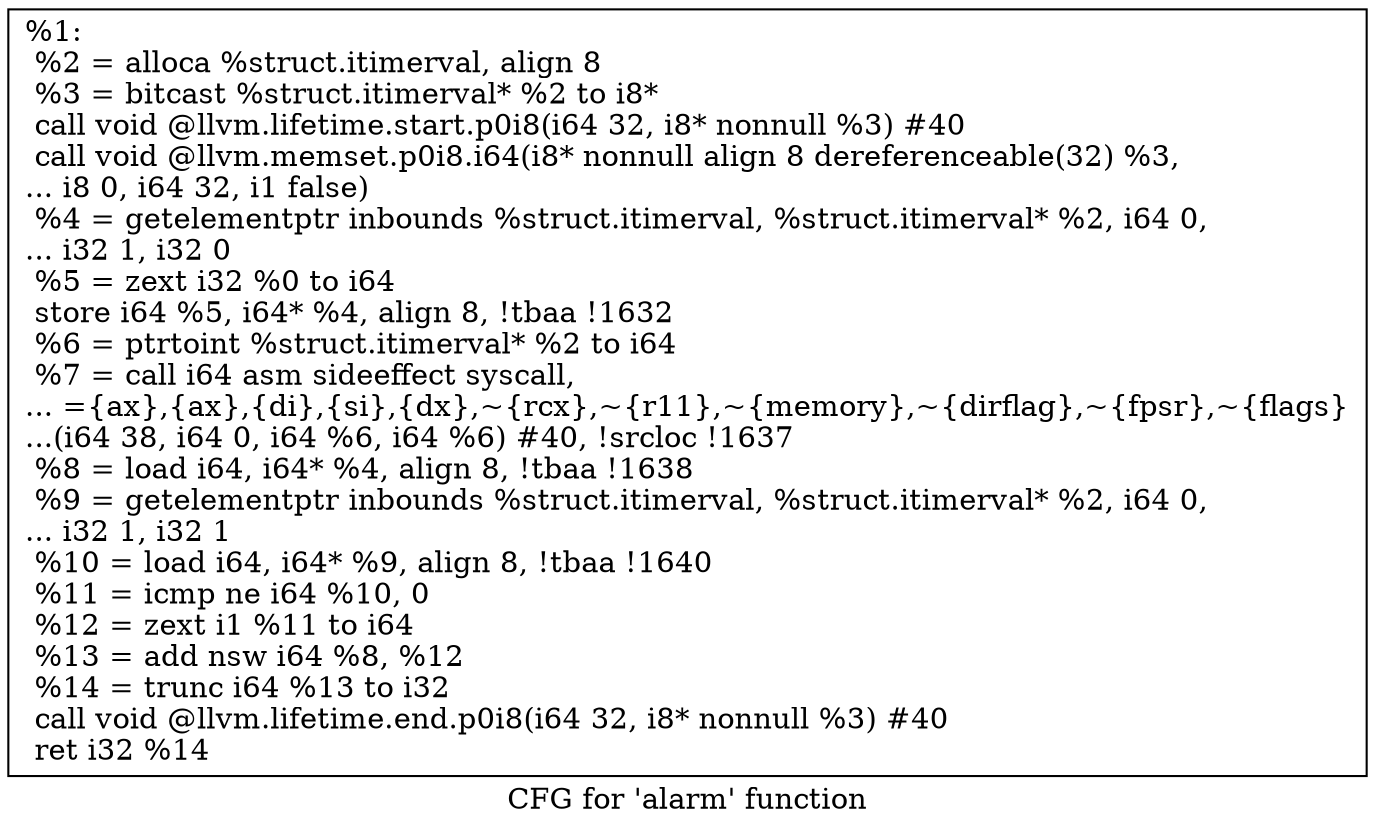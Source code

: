 digraph "CFG for 'alarm' function" {
	label="CFG for 'alarm' function";

	Node0x1c56ca0 [shape=record,label="{%1:\l  %2 = alloca %struct.itimerval, align 8\l  %3 = bitcast %struct.itimerval* %2 to i8*\l  call void @llvm.lifetime.start.p0i8(i64 32, i8* nonnull %3) #40\l  call void @llvm.memset.p0i8.i64(i8* nonnull align 8 dereferenceable(32) %3,\l... i8 0, i64 32, i1 false)\l  %4 = getelementptr inbounds %struct.itimerval, %struct.itimerval* %2, i64 0,\l... i32 1, i32 0\l  %5 = zext i32 %0 to i64\l  store i64 %5, i64* %4, align 8, !tbaa !1632\l  %6 = ptrtoint %struct.itimerval* %2 to i64\l  %7 = call i64 asm sideeffect syscall,\l... =\{ax\},\{ax\},\{di\},\{si\},\{dx\},~\{rcx\},~\{r11\},~\{memory\},~\{dirflag\},~\{fpsr\},~\{flags\}\l...(i64 38, i64 0, i64 %6, i64 %6) #40, !srcloc !1637\l  %8 = load i64, i64* %4, align 8, !tbaa !1638\l  %9 = getelementptr inbounds %struct.itimerval, %struct.itimerval* %2, i64 0,\l... i32 1, i32 1\l  %10 = load i64, i64* %9, align 8, !tbaa !1640\l  %11 = icmp ne i64 %10, 0\l  %12 = zext i1 %11 to i64\l  %13 = add nsw i64 %8, %12\l  %14 = trunc i64 %13 to i32\l  call void @llvm.lifetime.end.p0i8(i64 32, i8* nonnull %3) #40\l  ret i32 %14\l}"];
}
